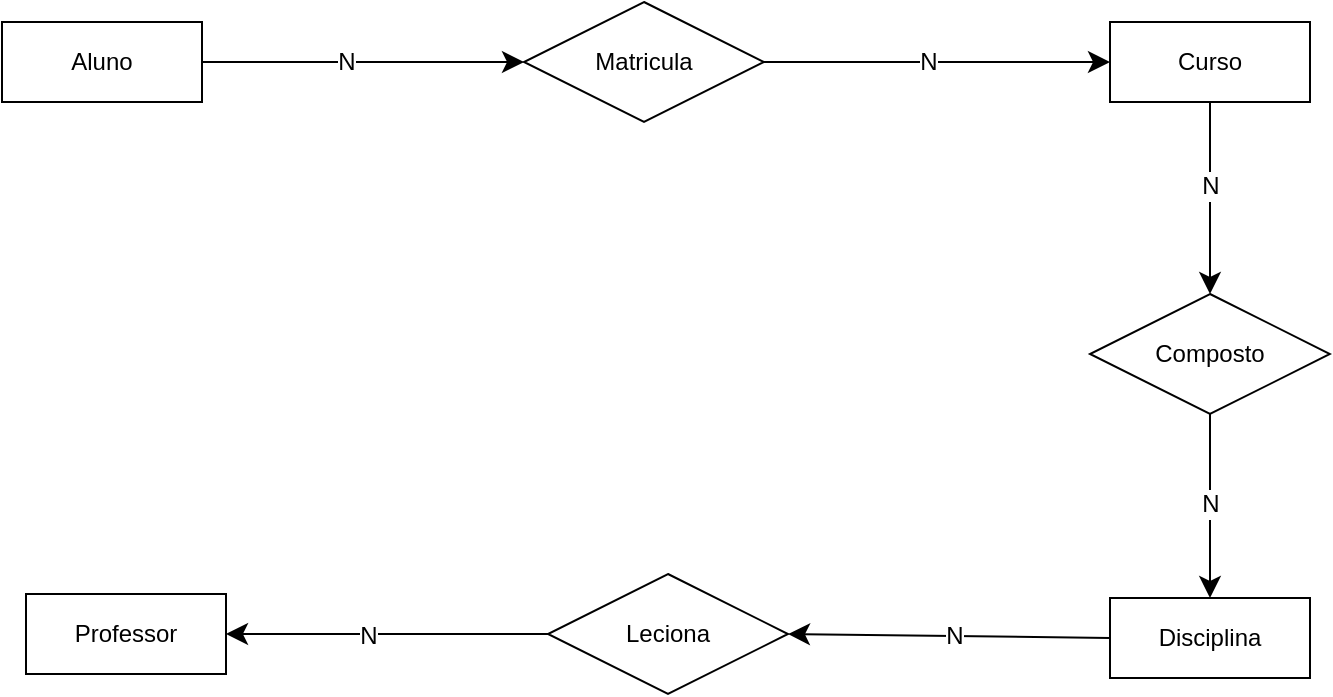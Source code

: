 <mxfile version="23.1.5" type="device">
  <diagram name="Página-1" id="_x0k3LC97LPzV2n-PFEP">
    <mxGraphModel dx="1464" dy="1233" grid="0" gridSize="10" guides="1" tooltips="1" connect="1" arrows="1" fold="1" page="0" pageScale="1" pageWidth="827" pageHeight="1169" math="0" shadow="0">
      <root>
        <mxCell id="0" />
        <mxCell id="1" parent="0" />
        <mxCell id="uy_7avdrMyK5Khe3bP0Y-9" style="edgeStyle=none;curved=1;rounded=0;orthogonalLoop=1;jettySize=auto;html=1;exitX=1;exitY=0.5;exitDx=0;exitDy=0;entryX=0;entryY=0.5;entryDx=0;entryDy=0;fontSize=12;startSize=8;endSize=8;" edge="1" parent="1" source="uy_7avdrMyK5Khe3bP0Y-2" target="uy_7avdrMyK5Khe3bP0Y-8">
          <mxGeometry relative="1" as="geometry" />
        </mxCell>
        <mxCell id="uy_7avdrMyK5Khe3bP0Y-11" value="N" style="edgeLabel;html=1;align=center;verticalAlign=middle;resizable=0;points=[];fontSize=12;" vertex="1" connectable="0" parent="uy_7avdrMyK5Khe3bP0Y-9">
          <mxGeometry x="-0.106" relative="1" as="geometry">
            <mxPoint as="offset" />
          </mxGeometry>
        </mxCell>
        <mxCell id="uy_7avdrMyK5Khe3bP0Y-2" value="Aluno" style="whiteSpace=wrap;html=1;align=center;" vertex="1" parent="1">
          <mxGeometry x="-556" y="-27" width="100" height="40" as="geometry" />
        </mxCell>
        <mxCell id="uy_7avdrMyK5Khe3bP0Y-4" value="Professor" style="whiteSpace=wrap;html=1;align=center;" vertex="1" parent="1">
          <mxGeometry x="-544" y="259" width="100" height="40" as="geometry" />
        </mxCell>
        <mxCell id="uy_7avdrMyK5Khe3bP0Y-14" style="edgeStyle=none;curved=1;rounded=0;orthogonalLoop=1;jettySize=auto;html=1;exitX=0.5;exitY=1;exitDx=0;exitDy=0;entryX=0.5;entryY=0;entryDx=0;entryDy=0;fontSize=12;startSize=8;endSize=8;" edge="1" parent="1" source="uy_7avdrMyK5Khe3bP0Y-5" target="uy_7avdrMyK5Khe3bP0Y-13">
          <mxGeometry relative="1" as="geometry" />
        </mxCell>
        <mxCell id="uy_7avdrMyK5Khe3bP0Y-19" value="N" style="edgeLabel;html=1;align=center;verticalAlign=middle;resizable=0;points=[];fontSize=12;" vertex="1" connectable="0" parent="uy_7avdrMyK5Khe3bP0Y-14">
          <mxGeometry x="-0.125" relative="1" as="geometry">
            <mxPoint as="offset" />
          </mxGeometry>
        </mxCell>
        <mxCell id="uy_7avdrMyK5Khe3bP0Y-5" value="Curso" style="whiteSpace=wrap;html=1;align=center;" vertex="1" parent="1">
          <mxGeometry x="-2" y="-27" width="100" height="40" as="geometry" />
        </mxCell>
        <mxCell id="uy_7avdrMyK5Khe3bP0Y-26" style="edgeStyle=none;curved=1;rounded=0;orthogonalLoop=1;jettySize=auto;html=1;exitX=0;exitY=0.5;exitDx=0;exitDy=0;entryX=1;entryY=0.5;entryDx=0;entryDy=0;fontSize=12;startSize=8;endSize=8;" edge="1" parent="1" source="uy_7avdrMyK5Khe3bP0Y-6" target="uy_7avdrMyK5Khe3bP0Y-25">
          <mxGeometry relative="1" as="geometry" />
        </mxCell>
        <mxCell id="uy_7avdrMyK5Khe3bP0Y-29" value="N" style="edgeLabel;html=1;align=center;verticalAlign=middle;resizable=0;points=[];fontSize=12;" vertex="1" connectable="0" parent="uy_7avdrMyK5Khe3bP0Y-26">
          <mxGeometry x="-0.028" relative="1" as="geometry">
            <mxPoint as="offset" />
          </mxGeometry>
        </mxCell>
        <mxCell id="uy_7avdrMyK5Khe3bP0Y-6" value="Disciplina" style="whiteSpace=wrap;html=1;align=center;" vertex="1" parent="1">
          <mxGeometry x="-2" y="261" width="100" height="40" as="geometry" />
        </mxCell>
        <mxCell id="uy_7avdrMyK5Khe3bP0Y-10" style="edgeStyle=none;curved=1;rounded=0;orthogonalLoop=1;jettySize=auto;html=1;exitX=1;exitY=0.5;exitDx=0;exitDy=0;entryX=0;entryY=0.5;entryDx=0;entryDy=0;fontSize=12;startSize=8;endSize=8;" edge="1" parent="1" source="uy_7avdrMyK5Khe3bP0Y-8" target="uy_7avdrMyK5Khe3bP0Y-5">
          <mxGeometry relative="1" as="geometry" />
        </mxCell>
        <mxCell id="uy_7avdrMyK5Khe3bP0Y-12" value="N" style="edgeLabel;html=1;align=center;verticalAlign=middle;resizable=0;points=[];fontSize=12;" vertex="1" connectable="0" parent="uy_7avdrMyK5Khe3bP0Y-10">
          <mxGeometry x="-0.052" y="-3" relative="1" as="geometry">
            <mxPoint y="-3" as="offset" />
          </mxGeometry>
        </mxCell>
        <mxCell id="uy_7avdrMyK5Khe3bP0Y-8" value="Matricula" style="shape=rhombus;perimeter=rhombusPerimeter;whiteSpace=wrap;html=1;align=center;" vertex="1" parent="1">
          <mxGeometry x="-295" y="-37" width="120" height="60" as="geometry" />
        </mxCell>
        <mxCell id="uy_7avdrMyK5Khe3bP0Y-18" style="edgeStyle=none;curved=1;rounded=0;orthogonalLoop=1;jettySize=auto;html=1;exitX=0.5;exitY=1;exitDx=0;exitDy=0;entryX=0.5;entryY=0;entryDx=0;entryDy=0;fontSize=12;startSize=8;endSize=8;" edge="1" parent="1" source="uy_7avdrMyK5Khe3bP0Y-13" target="uy_7avdrMyK5Khe3bP0Y-6">
          <mxGeometry relative="1" as="geometry" />
        </mxCell>
        <mxCell id="uy_7avdrMyK5Khe3bP0Y-20" value="N" style="edgeLabel;html=1;align=center;verticalAlign=middle;resizable=0;points=[];fontSize=12;" vertex="1" connectable="0" parent="uy_7avdrMyK5Khe3bP0Y-18">
          <mxGeometry x="-0.038" relative="1" as="geometry">
            <mxPoint as="offset" />
          </mxGeometry>
        </mxCell>
        <mxCell id="uy_7avdrMyK5Khe3bP0Y-13" value="Composto" style="shape=rhombus;perimeter=rhombusPerimeter;whiteSpace=wrap;html=1;align=center;" vertex="1" parent="1">
          <mxGeometry x="-12" y="109" width="120" height="60" as="geometry" />
        </mxCell>
        <mxCell id="uy_7avdrMyK5Khe3bP0Y-27" style="edgeStyle=none;curved=1;rounded=0;orthogonalLoop=1;jettySize=auto;html=1;exitX=0;exitY=0.5;exitDx=0;exitDy=0;entryX=1;entryY=0.5;entryDx=0;entryDy=0;fontSize=12;startSize=8;endSize=8;" edge="1" parent="1" source="uy_7avdrMyK5Khe3bP0Y-25" target="uy_7avdrMyK5Khe3bP0Y-4">
          <mxGeometry relative="1" as="geometry" />
        </mxCell>
        <mxCell id="uy_7avdrMyK5Khe3bP0Y-28" value="N" style="edgeLabel;html=1;align=center;verticalAlign=middle;resizable=0;points=[];fontSize=12;" vertex="1" connectable="0" parent="uy_7avdrMyK5Khe3bP0Y-27">
          <mxGeometry x="0.118" y="1" relative="1" as="geometry">
            <mxPoint as="offset" />
          </mxGeometry>
        </mxCell>
        <mxCell id="uy_7avdrMyK5Khe3bP0Y-25" value="Leciona" style="shape=rhombus;perimeter=rhombusPerimeter;whiteSpace=wrap;html=1;align=center;" vertex="1" parent="1">
          <mxGeometry x="-283" y="249" width="120" height="60" as="geometry" />
        </mxCell>
      </root>
    </mxGraphModel>
  </diagram>
</mxfile>

